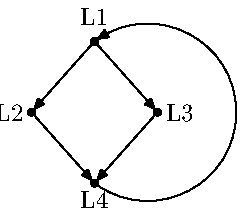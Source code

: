 input boxes

vardef connect(suffix s, t)=
  drawarrow s..t cutbefore fullcircle scaled 3pt shifted s cutafter fullcircle scaled 3pt shifted t;
  drawdot s withpen pencircle scaled 3pt;
  drawdot t withpen pencircle scaled 3pt;
enddef;

ystep = 0.9cm;

beginfig (0)
  % Control flow graph
  defaultscale:=9pt/fontsize defaultfont;

  z[1] = (1.2cm,3*ystep);
  z[2] = (0.4cm,2*ystep);
  z[3] = (2.0cm,2*ystep);
  z[4] = (1.2cm,1*ystep);

  label.top ("L1", z[1]+(0,.1cm));
  dotlabel.top ("", z[1]);
  dotlabel.lft ("L2", z[2]);
  dotlabel.rt  ("L3", z[3]);
  dotlabel.bot ("L4", z[4]);

  connect(z[1], z[2]);
  connect(z[1], z[3]);
  connect(z[2], z[4]);
  connect(z[3], z[4]);
  
  drawarrow z[4]..(3cm,ypart 0.5[z[4],z[1]])..z[1] cutbefore fullcircle scaled 3pt shifted z[4] cutafter fullcircle scaled 3pt shifted z[1];
  
endfig;

end.
